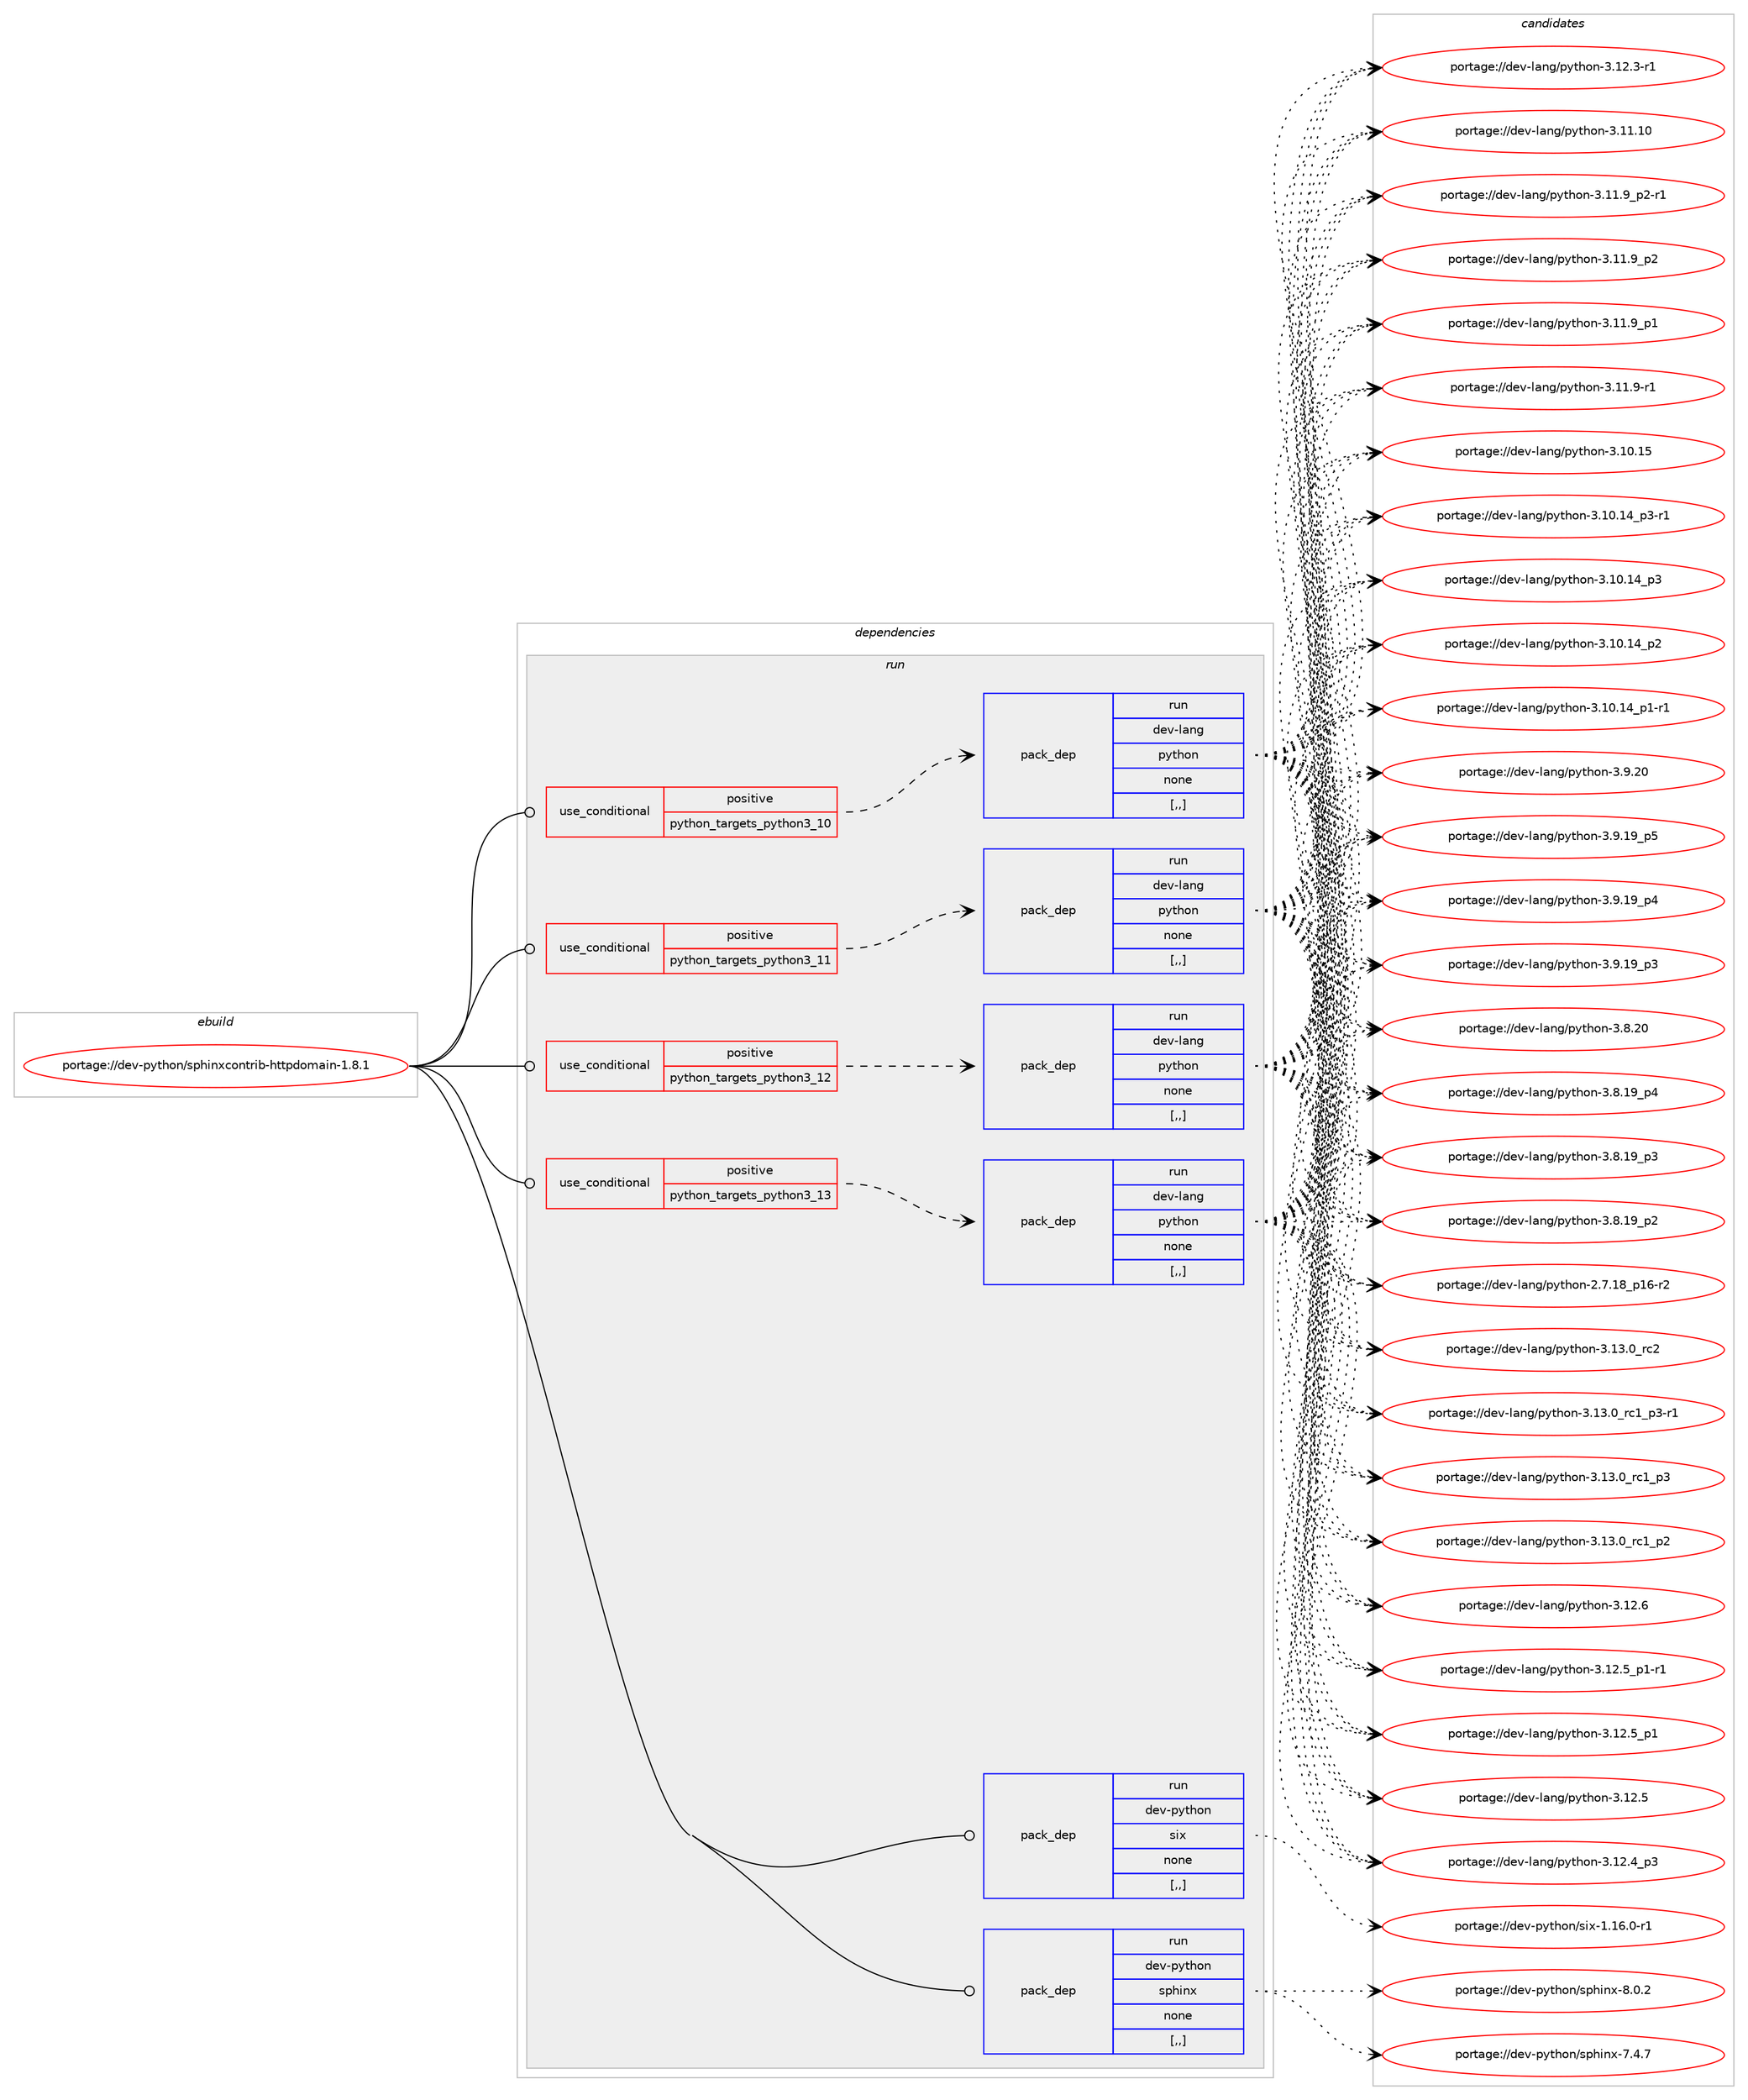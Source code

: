 digraph prolog {

# *************
# Graph options
# *************

newrank=true;
concentrate=true;
compound=true;
graph [rankdir=LR,fontname=Helvetica,fontsize=10,ranksep=1.5];#, ranksep=2.5, nodesep=0.2];
edge  [arrowhead=vee];
node  [fontname=Helvetica,fontsize=10];

# **********
# The ebuild
# **********

subgraph cluster_leftcol {
color=gray;
label=<<i>ebuild</i>>;
id [label="portage://dev-python/sphinxcontrib-httpdomain-1.8.1", color=red, width=4, href="../dev-python/sphinxcontrib-httpdomain-1.8.1.svg"];
}

# ****************
# The dependencies
# ****************

subgraph cluster_midcol {
color=gray;
label=<<i>dependencies</i>>;
subgraph cluster_compile {
fillcolor="#eeeeee";
style=filled;
label=<<i>compile</i>>;
}
subgraph cluster_compileandrun {
fillcolor="#eeeeee";
style=filled;
label=<<i>compile and run</i>>;
}
subgraph cluster_run {
fillcolor="#eeeeee";
style=filled;
label=<<i>run</i>>;
subgraph cond170561 {
dependency659469 [label=<<TABLE BORDER="0" CELLBORDER="1" CELLSPACING="0" CELLPADDING="4"><TR><TD ROWSPAN="3" CELLPADDING="10">use_conditional</TD></TR><TR><TD>positive</TD></TR><TR><TD>python_targets_python3_10</TD></TR></TABLE>>, shape=none, color=red];
subgraph pack484046 {
dependency659470 [label=<<TABLE BORDER="0" CELLBORDER="1" CELLSPACING="0" CELLPADDING="4" WIDTH="220"><TR><TD ROWSPAN="6" CELLPADDING="30">pack_dep</TD></TR><TR><TD WIDTH="110">run</TD></TR><TR><TD>dev-lang</TD></TR><TR><TD>python</TD></TR><TR><TD>none</TD></TR><TR><TD>[,,]</TD></TR></TABLE>>, shape=none, color=blue];
}
dependency659469:e -> dependency659470:w [weight=20,style="dashed",arrowhead="vee"];
}
id:e -> dependency659469:w [weight=20,style="solid",arrowhead="odot"];
subgraph cond170562 {
dependency659471 [label=<<TABLE BORDER="0" CELLBORDER="1" CELLSPACING="0" CELLPADDING="4"><TR><TD ROWSPAN="3" CELLPADDING="10">use_conditional</TD></TR><TR><TD>positive</TD></TR><TR><TD>python_targets_python3_11</TD></TR></TABLE>>, shape=none, color=red];
subgraph pack484047 {
dependency659472 [label=<<TABLE BORDER="0" CELLBORDER="1" CELLSPACING="0" CELLPADDING="4" WIDTH="220"><TR><TD ROWSPAN="6" CELLPADDING="30">pack_dep</TD></TR><TR><TD WIDTH="110">run</TD></TR><TR><TD>dev-lang</TD></TR><TR><TD>python</TD></TR><TR><TD>none</TD></TR><TR><TD>[,,]</TD></TR></TABLE>>, shape=none, color=blue];
}
dependency659471:e -> dependency659472:w [weight=20,style="dashed",arrowhead="vee"];
}
id:e -> dependency659471:w [weight=20,style="solid",arrowhead="odot"];
subgraph cond170563 {
dependency659473 [label=<<TABLE BORDER="0" CELLBORDER="1" CELLSPACING="0" CELLPADDING="4"><TR><TD ROWSPAN="3" CELLPADDING="10">use_conditional</TD></TR><TR><TD>positive</TD></TR><TR><TD>python_targets_python3_12</TD></TR></TABLE>>, shape=none, color=red];
subgraph pack484048 {
dependency659474 [label=<<TABLE BORDER="0" CELLBORDER="1" CELLSPACING="0" CELLPADDING="4" WIDTH="220"><TR><TD ROWSPAN="6" CELLPADDING="30">pack_dep</TD></TR><TR><TD WIDTH="110">run</TD></TR><TR><TD>dev-lang</TD></TR><TR><TD>python</TD></TR><TR><TD>none</TD></TR><TR><TD>[,,]</TD></TR></TABLE>>, shape=none, color=blue];
}
dependency659473:e -> dependency659474:w [weight=20,style="dashed",arrowhead="vee"];
}
id:e -> dependency659473:w [weight=20,style="solid",arrowhead="odot"];
subgraph cond170564 {
dependency659475 [label=<<TABLE BORDER="0" CELLBORDER="1" CELLSPACING="0" CELLPADDING="4"><TR><TD ROWSPAN="3" CELLPADDING="10">use_conditional</TD></TR><TR><TD>positive</TD></TR><TR><TD>python_targets_python3_13</TD></TR></TABLE>>, shape=none, color=red];
subgraph pack484049 {
dependency659476 [label=<<TABLE BORDER="0" CELLBORDER="1" CELLSPACING="0" CELLPADDING="4" WIDTH="220"><TR><TD ROWSPAN="6" CELLPADDING="30">pack_dep</TD></TR><TR><TD WIDTH="110">run</TD></TR><TR><TD>dev-lang</TD></TR><TR><TD>python</TD></TR><TR><TD>none</TD></TR><TR><TD>[,,]</TD></TR></TABLE>>, shape=none, color=blue];
}
dependency659475:e -> dependency659476:w [weight=20,style="dashed",arrowhead="vee"];
}
id:e -> dependency659475:w [weight=20,style="solid",arrowhead="odot"];
subgraph pack484050 {
dependency659477 [label=<<TABLE BORDER="0" CELLBORDER="1" CELLSPACING="0" CELLPADDING="4" WIDTH="220"><TR><TD ROWSPAN="6" CELLPADDING="30">pack_dep</TD></TR><TR><TD WIDTH="110">run</TD></TR><TR><TD>dev-python</TD></TR><TR><TD>six</TD></TR><TR><TD>none</TD></TR><TR><TD>[,,]</TD></TR></TABLE>>, shape=none, color=blue];
}
id:e -> dependency659477:w [weight=20,style="solid",arrowhead="odot"];
subgraph pack484051 {
dependency659478 [label=<<TABLE BORDER="0" CELLBORDER="1" CELLSPACING="0" CELLPADDING="4" WIDTH="220"><TR><TD ROWSPAN="6" CELLPADDING="30">pack_dep</TD></TR><TR><TD WIDTH="110">run</TD></TR><TR><TD>dev-python</TD></TR><TR><TD>sphinx</TD></TR><TR><TD>none</TD></TR><TR><TD>[,,]</TD></TR></TABLE>>, shape=none, color=blue];
}
id:e -> dependency659478:w [weight=20,style="solid",arrowhead="odot"];
}
}

# **************
# The candidates
# **************

subgraph cluster_choices {
rank=same;
color=gray;
label=<<i>candidates</i>>;

subgraph choice484046 {
color=black;
nodesep=1;
choice10010111845108971101034711212111610411111045514649514648951149950 [label="portage://dev-lang/python-3.13.0_rc2", color=red, width=4,href="../dev-lang/python-3.13.0_rc2.svg"];
choice1001011184510897110103471121211161041111104551464951464895114994995112514511449 [label="portage://dev-lang/python-3.13.0_rc1_p3-r1", color=red, width=4,href="../dev-lang/python-3.13.0_rc1_p3-r1.svg"];
choice100101118451089711010347112121116104111110455146495146489511499499511251 [label="portage://dev-lang/python-3.13.0_rc1_p3", color=red, width=4,href="../dev-lang/python-3.13.0_rc1_p3.svg"];
choice100101118451089711010347112121116104111110455146495146489511499499511250 [label="portage://dev-lang/python-3.13.0_rc1_p2", color=red, width=4,href="../dev-lang/python-3.13.0_rc1_p2.svg"];
choice10010111845108971101034711212111610411111045514649504654 [label="portage://dev-lang/python-3.12.6", color=red, width=4,href="../dev-lang/python-3.12.6.svg"];
choice1001011184510897110103471121211161041111104551464950465395112494511449 [label="portage://dev-lang/python-3.12.5_p1-r1", color=red, width=4,href="../dev-lang/python-3.12.5_p1-r1.svg"];
choice100101118451089711010347112121116104111110455146495046539511249 [label="portage://dev-lang/python-3.12.5_p1", color=red, width=4,href="../dev-lang/python-3.12.5_p1.svg"];
choice10010111845108971101034711212111610411111045514649504653 [label="portage://dev-lang/python-3.12.5", color=red, width=4,href="../dev-lang/python-3.12.5.svg"];
choice100101118451089711010347112121116104111110455146495046529511251 [label="portage://dev-lang/python-3.12.4_p3", color=red, width=4,href="../dev-lang/python-3.12.4_p3.svg"];
choice100101118451089711010347112121116104111110455146495046514511449 [label="portage://dev-lang/python-3.12.3-r1", color=red, width=4,href="../dev-lang/python-3.12.3-r1.svg"];
choice1001011184510897110103471121211161041111104551464949464948 [label="portage://dev-lang/python-3.11.10", color=red, width=4,href="../dev-lang/python-3.11.10.svg"];
choice1001011184510897110103471121211161041111104551464949465795112504511449 [label="portage://dev-lang/python-3.11.9_p2-r1", color=red, width=4,href="../dev-lang/python-3.11.9_p2-r1.svg"];
choice100101118451089711010347112121116104111110455146494946579511250 [label="portage://dev-lang/python-3.11.9_p2", color=red, width=4,href="../dev-lang/python-3.11.9_p2.svg"];
choice100101118451089711010347112121116104111110455146494946579511249 [label="portage://dev-lang/python-3.11.9_p1", color=red, width=4,href="../dev-lang/python-3.11.9_p1.svg"];
choice100101118451089711010347112121116104111110455146494946574511449 [label="portage://dev-lang/python-3.11.9-r1", color=red, width=4,href="../dev-lang/python-3.11.9-r1.svg"];
choice1001011184510897110103471121211161041111104551464948464953 [label="portage://dev-lang/python-3.10.15", color=red, width=4,href="../dev-lang/python-3.10.15.svg"];
choice100101118451089711010347112121116104111110455146494846495295112514511449 [label="portage://dev-lang/python-3.10.14_p3-r1", color=red, width=4,href="../dev-lang/python-3.10.14_p3-r1.svg"];
choice10010111845108971101034711212111610411111045514649484649529511251 [label="portage://dev-lang/python-3.10.14_p3", color=red, width=4,href="../dev-lang/python-3.10.14_p3.svg"];
choice10010111845108971101034711212111610411111045514649484649529511250 [label="portage://dev-lang/python-3.10.14_p2", color=red, width=4,href="../dev-lang/python-3.10.14_p2.svg"];
choice100101118451089711010347112121116104111110455146494846495295112494511449 [label="portage://dev-lang/python-3.10.14_p1-r1", color=red, width=4,href="../dev-lang/python-3.10.14_p1-r1.svg"];
choice10010111845108971101034711212111610411111045514657465048 [label="portage://dev-lang/python-3.9.20", color=red, width=4,href="../dev-lang/python-3.9.20.svg"];
choice100101118451089711010347112121116104111110455146574649579511253 [label="portage://dev-lang/python-3.9.19_p5", color=red, width=4,href="../dev-lang/python-3.9.19_p5.svg"];
choice100101118451089711010347112121116104111110455146574649579511252 [label="portage://dev-lang/python-3.9.19_p4", color=red, width=4,href="../dev-lang/python-3.9.19_p4.svg"];
choice100101118451089711010347112121116104111110455146574649579511251 [label="portage://dev-lang/python-3.9.19_p3", color=red, width=4,href="../dev-lang/python-3.9.19_p3.svg"];
choice10010111845108971101034711212111610411111045514656465048 [label="portage://dev-lang/python-3.8.20", color=red, width=4,href="../dev-lang/python-3.8.20.svg"];
choice100101118451089711010347112121116104111110455146564649579511252 [label="portage://dev-lang/python-3.8.19_p4", color=red, width=4,href="../dev-lang/python-3.8.19_p4.svg"];
choice100101118451089711010347112121116104111110455146564649579511251 [label="portage://dev-lang/python-3.8.19_p3", color=red, width=4,href="../dev-lang/python-3.8.19_p3.svg"];
choice100101118451089711010347112121116104111110455146564649579511250 [label="portage://dev-lang/python-3.8.19_p2", color=red, width=4,href="../dev-lang/python-3.8.19_p2.svg"];
choice100101118451089711010347112121116104111110455046554649569511249544511450 [label="portage://dev-lang/python-2.7.18_p16-r2", color=red, width=4,href="../dev-lang/python-2.7.18_p16-r2.svg"];
dependency659470:e -> choice10010111845108971101034711212111610411111045514649514648951149950:w [style=dotted,weight="100"];
dependency659470:e -> choice1001011184510897110103471121211161041111104551464951464895114994995112514511449:w [style=dotted,weight="100"];
dependency659470:e -> choice100101118451089711010347112121116104111110455146495146489511499499511251:w [style=dotted,weight="100"];
dependency659470:e -> choice100101118451089711010347112121116104111110455146495146489511499499511250:w [style=dotted,weight="100"];
dependency659470:e -> choice10010111845108971101034711212111610411111045514649504654:w [style=dotted,weight="100"];
dependency659470:e -> choice1001011184510897110103471121211161041111104551464950465395112494511449:w [style=dotted,weight="100"];
dependency659470:e -> choice100101118451089711010347112121116104111110455146495046539511249:w [style=dotted,weight="100"];
dependency659470:e -> choice10010111845108971101034711212111610411111045514649504653:w [style=dotted,weight="100"];
dependency659470:e -> choice100101118451089711010347112121116104111110455146495046529511251:w [style=dotted,weight="100"];
dependency659470:e -> choice100101118451089711010347112121116104111110455146495046514511449:w [style=dotted,weight="100"];
dependency659470:e -> choice1001011184510897110103471121211161041111104551464949464948:w [style=dotted,weight="100"];
dependency659470:e -> choice1001011184510897110103471121211161041111104551464949465795112504511449:w [style=dotted,weight="100"];
dependency659470:e -> choice100101118451089711010347112121116104111110455146494946579511250:w [style=dotted,weight="100"];
dependency659470:e -> choice100101118451089711010347112121116104111110455146494946579511249:w [style=dotted,weight="100"];
dependency659470:e -> choice100101118451089711010347112121116104111110455146494946574511449:w [style=dotted,weight="100"];
dependency659470:e -> choice1001011184510897110103471121211161041111104551464948464953:w [style=dotted,weight="100"];
dependency659470:e -> choice100101118451089711010347112121116104111110455146494846495295112514511449:w [style=dotted,weight="100"];
dependency659470:e -> choice10010111845108971101034711212111610411111045514649484649529511251:w [style=dotted,weight="100"];
dependency659470:e -> choice10010111845108971101034711212111610411111045514649484649529511250:w [style=dotted,weight="100"];
dependency659470:e -> choice100101118451089711010347112121116104111110455146494846495295112494511449:w [style=dotted,weight="100"];
dependency659470:e -> choice10010111845108971101034711212111610411111045514657465048:w [style=dotted,weight="100"];
dependency659470:e -> choice100101118451089711010347112121116104111110455146574649579511253:w [style=dotted,weight="100"];
dependency659470:e -> choice100101118451089711010347112121116104111110455146574649579511252:w [style=dotted,weight="100"];
dependency659470:e -> choice100101118451089711010347112121116104111110455146574649579511251:w [style=dotted,weight="100"];
dependency659470:e -> choice10010111845108971101034711212111610411111045514656465048:w [style=dotted,weight="100"];
dependency659470:e -> choice100101118451089711010347112121116104111110455146564649579511252:w [style=dotted,weight="100"];
dependency659470:e -> choice100101118451089711010347112121116104111110455146564649579511251:w [style=dotted,weight="100"];
dependency659470:e -> choice100101118451089711010347112121116104111110455146564649579511250:w [style=dotted,weight="100"];
dependency659470:e -> choice100101118451089711010347112121116104111110455046554649569511249544511450:w [style=dotted,weight="100"];
}
subgraph choice484047 {
color=black;
nodesep=1;
choice10010111845108971101034711212111610411111045514649514648951149950 [label="portage://dev-lang/python-3.13.0_rc2", color=red, width=4,href="../dev-lang/python-3.13.0_rc2.svg"];
choice1001011184510897110103471121211161041111104551464951464895114994995112514511449 [label="portage://dev-lang/python-3.13.0_rc1_p3-r1", color=red, width=4,href="../dev-lang/python-3.13.0_rc1_p3-r1.svg"];
choice100101118451089711010347112121116104111110455146495146489511499499511251 [label="portage://dev-lang/python-3.13.0_rc1_p3", color=red, width=4,href="../dev-lang/python-3.13.0_rc1_p3.svg"];
choice100101118451089711010347112121116104111110455146495146489511499499511250 [label="portage://dev-lang/python-3.13.0_rc1_p2", color=red, width=4,href="../dev-lang/python-3.13.0_rc1_p2.svg"];
choice10010111845108971101034711212111610411111045514649504654 [label="portage://dev-lang/python-3.12.6", color=red, width=4,href="../dev-lang/python-3.12.6.svg"];
choice1001011184510897110103471121211161041111104551464950465395112494511449 [label="portage://dev-lang/python-3.12.5_p1-r1", color=red, width=4,href="../dev-lang/python-3.12.5_p1-r1.svg"];
choice100101118451089711010347112121116104111110455146495046539511249 [label="portage://dev-lang/python-3.12.5_p1", color=red, width=4,href="../dev-lang/python-3.12.5_p1.svg"];
choice10010111845108971101034711212111610411111045514649504653 [label="portage://dev-lang/python-3.12.5", color=red, width=4,href="../dev-lang/python-3.12.5.svg"];
choice100101118451089711010347112121116104111110455146495046529511251 [label="portage://dev-lang/python-3.12.4_p3", color=red, width=4,href="../dev-lang/python-3.12.4_p3.svg"];
choice100101118451089711010347112121116104111110455146495046514511449 [label="portage://dev-lang/python-3.12.3-r1", color=red, width=4,href="../dev-lang/python-3.12.3-r1.svg"];
choice1001011184510897110103471121211161041111104551464949464948 [label="portage://dev-lang/python-3.11.10", color=red, width=4,href="../dev-lang/python-3.11.10.svg"];
choice1001011184510897110103471121211161041111104551464949465795112504511449 [label="portage://dev-lang/python-3.11.9_p2-r1", color=red, width=4,href="../dev-lang/python-3.11.9_p2-r1.svg"];
choice100101118451089711010347112121116104111110455146494946579511250 [label="portage://dev-lang/python-3.11.9_p2", color=red, width=4,href="../dev-lang/python-3.11.9_p2.svg"];
choice100101118451089711010347112121116104111110455146494946579511249 [label="portage://dev-lang/python-3.11.9_p1", color=red, width=4,href="../dev-lang/python-3.11.9_p1.svg"];
choice100101118451089711010347112121116104111110455146494946574511449 [label="portage://dev-lang/python-3.11.9-r1", color=red, width=4,href="../dev-lang/python-3.11.9-r1.svg"];
choice1001011184510897110103471121211161041111104551464948464953 [label="portage://dev-lang/python-3.10.15", color=red, width=4,href="../dev-lang/python-3.10.15.svg"];
choice100101118451089711010347112121116104111110455146494846495295112514511449 [label="portage://dev-lang/python-3.10.14_p3-r1", color=red, width=4,href="../dev-lang/python-3.10.14_p3-r1.svg"];
choice10010111845108971101034711212111610411111045514649484649529511251 [label="portage://dev-lang/python-3.10.14_p3", color=red, width=4,href="../dev-lang/python-3.10.14_p3.svg"];
choice10010111845108971101034711212111610411111045514649484649529511250 [label="portage://dev-lang/python-3.10.14_p2", color=red, width=4,href="../dev-lang/python-3.10.14_p2.svg"];
choice100101118451089711010347112121116104111110455146494846495295112494511449 [label="portage://dev-lang/python-3.10.14_p1-r1", color=red, width=4,href="../dev-lang/python-3.10.14_p1-r1.svg"];
choice10010111845108971101034711212111610411111045514657465048 [label="portage://dev-lang/python-3.9.20", color=red, width=4,href="../dev-lang/python-3.9.20.svg"];
choice100101118451089711010347112121116104111110455146574649579511253 [label="portage://dev-lang/python-3.9.19_p5", color=red, width=4,href="../dev-lang/python-3.9.19_p5.svg"];
choice100101118451089711010347112121116104111110455146574649579511252 [label="portage://dev-lang/python-3.9.19_p4", color=red, width=4,href="../dev-lang/python-3.9.19_p4.svg"];
choice100101118451089711010347112121116104111110455146574649579511251 [label="portage://dev-lang/python-3.9.19_p3", color=red, width=4,href="../dev-lang/python-3.9.19_p3.svg"];
choice10010111845108971101034711212111610411111045514656465048 [label="portage://dev-lang/python-3.8.20", color=red, width=4,href="../dev-lang/python-3.8.20.svg"];
choice100101118451089711010347112121116104111110455146564649579511252 [label="portage://dev-lang/python-3.8.19_p4", color=red, width=4,href="../dev-lang/python-3.8.19_p4.svg"];
choice100101118451089711010347112121116104111110455146564649579511251 [label="portage://dev-lang/python-3.8.19_p3", color=red, width=4,href="../dev-lang/python-3.8.19_p3.svg"];
choice100101118451089711010347112121116104111110455146564649579511250 [label="portage://dev-lang/python-3.8.19_p2", color=red, width=4,href="../dev-lang/python-3.8.19_p2.svg"];
choice100101118451089711010347112121116104111110455046554649569511249544511450 [label="portage://dev-lang/python-2.7.18_p16-r2", color=red, width=4,href="../dev-lang/python-2.7.18_p16-r2.svg"];
dependency659472:e -> choice10010111845108971101034711212111610411111045514649514648951149950:w [style=dotted,weight="100"];
dependency659472:e -> choice1001011184510897110103471121211161041111104551464951464895114994995112514511449:w [style=dotted,weight="100"];
dependency659472:e -> choice100101118451089711010347112121116104111110455146495146489511499499511251:w [style=dotted,weight="100"];
dependency659472:e -> choice100101118451089711010347112121116104111110455146495146489511499499511250:w [style=dotted,weight="100"];
dependency659472:e -> choice10010111845108971101034711212111610411111045514649504654:w [style=dotted,weight="100"];
dependency659472:e -> choice1001011184510897110103471121211161041111104551464950465395112494511449:w [style=dotted,weight="100"];
dependency659472:e -> choice100101118451089711010347112121116104111110455146495046539511249:w [style=dotted,weight="100"];
dependency659472:e -> choice10010111845108971101034711212111610411111045514649504653:w [style=dotted,weight="100"];
dependency659472:e -> choice100101118451089711010347112121116104111110455146495046529511251:w [style=dotted,weight="100"];
dependency659472:e -> choice100101118451089711010347112121116104111110455146495046514511449:w [style=dotted,weight="100"];
dependency659472:e -> choice1001011184510897110103471121211161041111104551464949464948:w [style=dotted,weight="100"];
dependency659472:e -> choice1001011184510897110103471121211161041111104551464949465795112504511449:w [style=dotted,weight="100"];
dependency659472:e -> choice100101118451089711010347112121116104111110455146494946579511250:w [style=dotted,weight="100"];
dependency659472:e -> choice100101118451089711010347112121116104111110455146494946579511249:w [style=dotted,weight="100"];
dependency659472:e -> choice100101118451089711010347112121116104111110455146494946574511449:w [style=dotted,weight="100"];
dependency659472:e -> choice1001011184510897110103471121211161041111104551464948464953:w [style=dotted,weight="100"];
dependency659472:e -> choice100101118451089711010347112121116104111110455146494846495295112514511449:w [style=dotted,weight="100"];
dependency659472:e -> choice10010111845108971101034711212111610411111045514649484649529511251:w [style=dotted,weight="100"];
dependency659472:e -> choice10010111845108971101034711212111610411111045514649484649529511250:w [style=dotted,weight="100"];
dependency659472:e -> choice100101118451089711010347112121116104111110455146494846495295112494511449:w [style=dotted,weight="100"];
dependency659472:e -> choice10010111845108971101034711212111610411111045514657465048:w [style=dotted,weight="100"];
dependency659472:e -> choice100101118451089711010347112121116104111110455146574649579511253:w [style=dotted,weight="100"];
dependency659472:e -> choice100101118451089711010347112121116104111110455146574649579511252:w [style=dotted,weight="100"];
dependency659472:e -> choice100101118451089711010347112121116104111110455146574649579511251:w [style=dotted,weight="100"];
dependency659472:e -> choice10010111845108971101034711212111610411111045514656465048:w [style=dotted,weight="100"];
dependency659472:e -> choice100101118451089711010347112121116104111110455146564649579511252:w [style=dotted,weight="100"];
dependency659472:e -> choice100101118451089711010347112121116104111110455146564649579511251:w [style=dotted,weight="100"];
dependency659472:e -> choice100101118451089711010347112121116104111110455146564649579511250:w [style=dotted,weight="100"];
dependency659472:e -> choice100101118451089711010347112121116104111110455046554649569511249544511450:w [style=dotted,weight="100"];
}
subgraph choice484048 {
color=black;
nodesep=1;
choice10010111845108971101034711212111610411111045514649514648951149950 [label="portage://dev-lang/python-3.13.0_rc2", color=red, width=4,href="../dev-lang/python-3.13.0_rc2.svg"];
choice1001011184510897110103471121211161041111104551464951464895114994995112514511449 [label="portage://dev-lang/python-3.13.0_rc1_p3-r1", color=red, width=4,href="../dev-lang/python-3.13.0_rc1_p3-r1.svg"];
choice100101118451089711010347112121116104111110455146495146489511499499511251 [label="portage://dev-lang/python-3.13.0_rc1_p3", color=red, width=4,href="../dev-lang/python-3.13.0_rc1_p3.svg"];
choice100101118451089711010347112121116104111110455146495146489511499499511250 [label="portage://dev-lang/python-3.13.0_rc1_p2", color=red, width=4,href="../dev-lang/python-3.13.0_rc1_p2.svg"];
choice10010111845108971101034711212111610411111045514649504654 [label="portage://dev-lang/python-3.12.6", color=red, width=4,href="../dev-lang/python-3.12.6.svg"];
choice1001011184510897110103471121211161041111104551464950465395112494511449 [label="portage://dev-lang/python-3.12.5_p1-r1", color=red, width=4,href="../dev-lang/python-3.12.5_p1-r1.svg"];
choice100101118451089711010347112121116104111110455146495046539511249 [label="portage://dev-lang/python-3.12.5_p1", color=red, width=4,href="../dev-lang/python-3.12.5_p1.svg"];
choice10010111845108971101034711212111610411111045514649504653 [label="portage://dev-lang/python-3.12.5", color=red, width=4,href="../dev-lang/python-3.12.5.svg"];
choice100101118451089711010347112121116104111110455146495046529511251 [label="portage://dev-lang/python-3.12.4_p3", color=red, width=4,href="../dev-lang/python-3.12.4_p3.svg"];
choice100101118451089711010347112121116104111110455146495046514511449 [label="portage://dev-lang/python-3.12.3-r1", color=red, width=4,href="../dev-lang/python-3.12.3-r1.svg"];
choice1001011184510897110103471121211161041111104551464949464948 [label="portage://dev-lang/python-3.11.10", color=red, width=4,href="../dev-lang/python-3.11.10.svg"];
choice1001011184510897110103471121211161041111104551464949465795112504511449 [label="portage://dev-lang/python-3.11.9_p2-r1", color=red, width=4,href="../dev-lang/python-3.11.9_p2-r1.svg"];
choice100101118451089711010347112121116104111110455146494946579511250 [label="portage://dev-lang/python-3.11.9_p2", color=red, width=4,href="../dev-lang/python-3.11.9_p2.svg"];
choice100101118451089711010347112121116104111110455146494946579511249 [label="portage://dev-lang/python-3.11.9_p1", color=red, width=4,href="../dev-lang/python-3.11.9_p1.svg"];
choice100101118451089711010347112121116104111110455146494946574511449 [label="portage://dev-lang/python-3.11.9-r1", color=red, width=4,href="../dev-lang/python-3.11.9-r1.svg"];
choice1001011184510897110103471121211161041111104551464948464953 [label="portage://dev-lang/python-3.10.15", color=red, width=4,href="../dev-lang/python-3.10.15.svg"];
choice100101118451089711010347112121116104111110455146494846495295112514511449 [label="portage://dev-lang/python-3.10.14_p3-r1", color=red, width=4,href="../dev-lang/python-3.10.14_p3-r1.svg"];
choice10010111845108971101034711212111610411111045514649484649529511251 [label="portage://dev-lang/python-3.10.14_p3", color=red, width=4,href="../dev-lang/python-3.10.14_p3.svg"];
choice10010111845108971101034711212111610411111045514649484649529511250 [label="portage://dev-lang/python-3.10.14_p2", color=red, width=4,href="../dev-lang/python-3.10.14_p2.svg"];
choice100101118451089711010347112121116104111110455146494846495295112494511449 [label="portage://dev-lang/python-3.10.14_p1-r1", color=red, width=4,href="../dev-lang/python-3.10.14_p1-r1.svg"];
choice10010111845108971101034711212111610411111045514657465048 [label="portage://dev-lang/python-3.9.20", color=red, width=4,href="../dev-lang/python-3.9.20.svg"];
choice100101118451089711010347112121116104111110455146574649579511253 [label="portage://dev-lang/python-3.9.19_p5", color=red, width=4,href="../dev-lang/python-3.9.19_p5.svg"];
choice100101118451089711010347112121116104111110455146574649579511252 [label="portage://dev-lang/python-3.9.19_p4", color=red, width=4,href="../dev-lang/python-3.9.19_p4.svg"];
choice100101118451089711010347112121116104111110455146574649579511251 [label="portage://dev-lang/python-3.9.19_p3", color=red, width=4,href="../dev-lang/python-3.9.19_p3.svg"];
choice10010111845108971101034711212111610411111045514656465048 [label="portage://dev-lang/python-3.8.20", color=red, width=4,href="../dev-lang/python-3.8.20.svg"];
choice100101118451089711010347112121116104111110455146564649579511252 [label="portage://dev-lang/python-3.8.19_p4", color=red, width=4,href="../dev-lang/python-3.8.19_p4.svg"];
choice100101118451089711010347112121116104111110455146564649579511251 [label="portage://dev-lang/python-3.8.19_p3", color=red, width=4,href="../dev-lang/python-3.8.19_p3.svg"];
choice100101118451089711010347112121116104111110455146564649579511250 [label="portage://dev-lang/python-3.8.19_p2", color=red, width=4,href="../dev-lang/python-3.8.19_p2.svg"];
choice100101118451089711010347112121116104111110455046554649569511249544511450 [label="portage://dev-lang/python-2.7.18_p16-r2", color=red, width=4,href="../dev-lang/python-2.7.18_p16-r2.svg"];
dependency659474:e -> choice10010111845108971101034711212111610411111045514649514648951149950:w [style=dotted,weight="100"];
dependency659474:e -> choice1001011184510897110103471121211161041111104551464951464895114994995112514511449:w [style=dotted,weight="100"];
dependency659474:e -> choice100101118451089711010347112121116104111110455146495146489511499499511251:w [style=dotted,weight="100"];
dependency659474:e -> choice100101118451089711010347112121116104111110455146495146489511499499511250:w [style=dotted,weight="100"];
dependency659474:e -> choice10010111845108971101034711212111610411111045514649504654:w [style=dotted,weight="100"];
dependency659474:e -> choice1001011184510897110103471121211161041111104551464950465395112494511449:w [style=dotted,weight="100"];
dependency659474:e -> choice100101118451089711010347112121116104111110455146495046539511249:w [style=dotted,weight="100"];
dependency659474:e -> choice10010111845108971101034711212111610411111045514649504653:w [style=dotted,weight="100"];
dependency659474:e -> choice100101118451089711010347112121116104111110455146495046529511251:w [style=dotted,weight="100"];
dependency659474:e -> choice100101118451089711010347112121116104111110455146495046514511449:w [style=dotted,weight="100"];
dependency659474:e -> choice1001011184510897110103471121211161041111104551464949464948:w [style=dotted,weight="100"];
dependency659474:e -> choice1001011184510897110103471121211161041111104551464949465795112504511449:w [style=dotted,weight="100"];
dependency659474:e -> choice100101118451089711010347112121116104111110455146494946579511250:w [style=dotted,weight="100"];
dependency659474:e -> choice100101118451089711010347112121116104111110455146494946579511249:w [style=dotted,weight="100"];
dependency659474:e -> choice100101118451089711010347112121116104111110455146494946574511449:w [style=dotted,weight="100"];
dependency659474:e -> choice1001011184510897110103471121211161041111104551464948464953:w [style=dotted,weight="100"];
dependency659474:e -> choice100101118451089711010347112121116104111110455146494846495295112514511449:w [style=dotted,weight="100"];
dependency659474:e -> choice10010111845108971101034711212111610411111045514649484649529511251:w [style=dotted,weight="100"];
dependency659474:e -> choice10010111845108971101034711212111610411111045514649484649529511250:w [style=dotted,weight="100"];
dependency659474:e -> choice100101118451089711010347112121116104111110455146494846495295112494511449:w [style=dotted,weight="100"];
dependency659474:e -> choice10010111845108971101034711212111610411111045514657465048:w [style=dotted,weight="100"];
dependency659474:e -> choice100101118451089711010347112121116104111110455146574649579511253:w [style=dotted,weight="100"];
dependency659474:e -> choice100101118451089711010347112121116104111110455146574649579511252:w [style=dotted,weight="100"];
dependency659474:e -> choice100101118451089711010347112121116104111110455146574649579511251:w [style=dotted,weight="100"];
dependency659474:e -> choice10010111845108971101034711212111610411111045514656465048:w [style=dotted,weight="100"];
dependency659474:e -> choice100101118451089711010347112121116104111110455146564649579511252:w [style=dotted,weight="100"];
dependency659474:e -> choice100101118451089711010347112121116104111110455146564649579511251:w [style=dotted,weight="100"];
dependency659474:e -> choice100101118451089711010347112121116104111110455146564649579511250:w [style=dotted,weight="100"];
dependency659474:e -> choice100101118451089711010347112121116104111110455046554649569511249544511450:w [style=dotted,weight="100"];
}
subgraph choice484049 {
color=black;
nodesep=1;
choice10010111845108971101034711212111610411111045514649514648951149950 [label="portage://dev-lang/python-3.13.0_rc2", color=red, width=4,href="../dev-lang/python-3.13.0_rc2.svg"];
choice1001011184510897110103471121211161041111104551464951464895114994995112514511449 [label="portage://dev-lang/python-3.13.0_rc1_p3-r1", color=red, width=4,href="../dev-lang/python-3.13.0_rc1_p3-r1.svg"];
choice100101118451089711010347112121116104111110455146495146489511499499511251 [label="portage://dev-lang/python-3.13.0_rc1_p3", color=red, width=4,href="../dev-lang/python-3.13.0_rc1_p3.svg"];
choice100101118451089711010347112121116104111110455146495146489511499499511250 [label="portage://dev-lang/python-3.13.0_rc1_p2", color=red, width=4,href="../dev-lang/python-3.13.0_rc1_p2.svg"];
choice10010111845108971101034711212111610411111045514649504654 [label="portage://dev-lang/python-3.12.6", color=red, width=4,href="../dev-lang/python-3.12.6.svg"];
choice1001011184510897110103471121211161041111104551464950465395112494511449 [label="portage://dev-lang/python-3.12.5_p1-r1", color=red, width=4,href="../dev-lang/python-3.12.5_p1-r1.svg"];
choice100101118451089711010347112121116104111110455146495046539511249 [label="portage://dev-lang/python-3.12.5_p1", color=red, width=4,href="../dev-lang/python-3.12.5_p1.svg"];
choice10010111845108971101034711212111610411111045514649504653 [label="portage://dev-lang/python-3.12.5", color=red, width=4,href="../dev-lang/python-3.12.5.svg"];
choice100101118451089711010347112121116104111110455146495046529511251 [label="portage://dev-lang/python-3.12.4_p3", color=red, width=4,href="../dev-lang/python-3.12.4_p3.svg"];
choice100101118451089711010347112121116104111110455146495046514511449 [label="portage://dev-lang/python-3.12.3-r1", color=red, width=4,href="../dev-lang/python-3.12.3-r1.svg"];
choice1001011184510897110103471121211161041111104551464949464948 [label="portage://dev-lang/python-3.11.10", color=red, width=4,href="../dev-lang/python-3.11.10.svg"];
choice1001011184510897110103471121211161041111104551464949465795112504511449 [label="portage://dev-lang/python-3.11.9_p2-r1", color=red, width=4,href="../dev-lang/python-3.11.9_p2-r1.svg"];
choice100101118451089711010347112121116104111110455146494946579511250 [label="portage://dev-lang/python-3.11.9_p2", color=red, width=4,href="../dev-lang/python-3.11.9_p2.svg"];
choice100101118451089711010347112121116104111110455146494946579511249 [label="portage://dev-lang/python-3.11.9_p1", color=red, width=4,href="../dev-lang/python-3.11.9_p1.svg"];
choice100101118451089711010347112121116104111110455146494946574511449 [label="portage://dev-lang/python-3.11.9-r1", color=red, width=4,href="../dev-lang/python-3.11.9-r1.svg"];
choice1001011184510897110103471121211161041111104551464948464953 [label="portage://dev-lang/python-3.10.15", color=red, width=4,href="../dev-lang/python-3.10.15.svg"];
choice100101118451089711010347112121116104111110455146494846495295112514511449 [label="portage://dev-lang/python-3.10.14_p3-r1", color=red, width=4,href="../dev-lang/python-3.10.14_p3-r1.svg"];
choice10010111845108971101034711212111610411111045514649484649529511251 [label="portage://dev-lang/python-3.10.14_p3", color=red, width=4,href="../dev-lang/python-3.10.14_p3.svg"];
choice10010111845108971101034711212111610411111045514649484649529511250 [label="portage://dev-lang/python-3.10.14_p2", color=red, width=4,href="../dev-lang/python-3.10.14_p2.svg"];
choice100101118451089711010347112121116104111110455146494846495295112494511449 [label="portage://dev-lang/python-3.10.14_p1-r1", color=red, width=4,href="../dev-lang/python-3.10.14_p1-r1.svg"];
choice10010111845108971101034711212111610411111045514657465048 [label="portage://dev-lang/python-3.9.20", color=red, width=4,href="../dev-lang/python-3.9.20.svg"];
choice100101118451089711010347112121116104111110455146574649579511253 [label="portage://dev-lang/python-3.9.19_p5", color=red, width=4,href="../dev-lang/python-3.9.19_p5.svg"];
choice100101118451089711010347112121116104111110455146574649579511252 [label="portage://dev-lang/python-3.9.19_p4", color=red, width=4,href="../dev-lang/python-3.9.19_p4.svg"];
choice100101118451089711010347112121116104111110455146574649579511251 [label="portage://dev-lang/python-3.9.19_p3", color=red, width=4,href="../dev-lang/python-3.9.19_p3.svg"];
choice10010111845108971101034711212111610411111045514656465048 [label="portage://dev-lang/python-3.8.20", color=red, width=4,href="../dev-lang/python-3.8.20.svg"];
choice100101118451089711010347112121116104111110455146564649579511252 [label="portage://dev-lang/python-3.8.19_p4", color=red, width=4,href="../dev-lang/python-3.8.19_p4.svg"];
choice100101118451089711010347112121116104111110455146564649579511251 [label="portage://dev-lang/python-3.8.19_p3", color=red, width=4,href="../dev-lang/python-3.8.19_p3.svg"];
choice100101118451089711010347112121116104111110455146564649579511250 [label="portage://dev-lang/python-3.8.19_p2", color=red, width=4,href="../dev-lang/python-3.8.19_p2.svg"];
choice100101118451089711010347112121116104111110455046554649569511249544511450 [label="portage://dev-lang/python-2.7.18_p16-r2", color=red, width=4,href="../dev-lang/python-2.7.18_p16-r2.svg"];
dependency659476:e -> choice10010111845108971101034711212111610411111045514649514648951149950:w [style=dotted,weight="100"];
dependency659476:e -> choice1001011184510897110103471121211161041111104551464951464895114994995112514511449:w [style=dotted,weight="100"];
dependency659476:e -> choice100101118451089711010347112121116104111110455146495146489511499499511251:w [style=dotted,weight="100"];
dependency659476:e -> choice100101118451089711010347112121116104111110455146495146489511499499511250:w [style=dotted,weight="100"];
dependency659476:e -> choice10010111845108971101034711212111610411111045514649504654:w [style=dotted,weight="100"];
dependency659476:e -> choice1001011184510897110103471121211161041111104551464950465395112494511449:w [style=dotted,weight="100"];
dependency659476:e -> choice100101118451089711010347112121116104111110455146495046539511249:w [style=dotted,weight="100"];
dependency659476:e -> choice10010111845108971101034711212111610411111045514649504653:w [style=dotted,weight="100"];
dependency659476:e -> choice100101118451089711010347112121116104111110455146495046529511251:w [style=dotted,weight="100"];
dependency659476:e -> choice100101118451089711010347112121116104111110455146495046514511449:w [style=dotted,weight="100"];
dependency659476:e -> choice1001011184510897110103471121211161041111104551464949464948:w [style=dotted,weight="100"];
dependency659476:e -> choice1001011184510897110103471121211161041111104551464949465795112504511449:w [style=dotted,weight="100"];
dependency659476:e -> choice100101118451089711010347112121116104111110455146494946579511250:w [style=dotted,weight="100"];
dependency659476:e -> choice100101118451089711010347112121116104111110455146494946579511249:w [style=dotted,weight="100"];
dependency659476:e -> choice100101118451089711010347112121116104111110455146494946574511449:w [style=dotted,weight="100"];
dependency659476:e -> choice1001011184510897110103471121211161041111104551464948464953:w [style=dotted,weight="100"];
dependency659476:e -> choice100101118451089711010347112121116104111110455146494846495295112514511449:w [style=dotted,weight="100"];
dependency659476:e -> choice10010111845108971101034711212111610411111045514649484649529511251:w [style=dotted,weight="100"];
dependency659476:e -> choice10010111845108971101034711212111610411111045514649484649529511250:w [style=dotted,weight="100"];
dependency659476:e -> choice100101118451089711010347112121116104111110455146494846495295112494511449:w [style=dotted,weight="100"];
dependency659476:e -> choice10010111845108971101034711212111610411111045514657465048:w [style=dotted,weight="100"];
dependency659476:e -> choice100101118451089711010347112121116104111110455146574649579511253:w [style=dotted,weight="100"];
dependency659476:e -> choice100101118451089711010347112121116104111110455146574649579511252:w [style=dotted,weight="100"];
dependency659476:e -> choice100101118451089711010347112121116104111110455146574649579511251:w [style=dotted,weight="100"];
dependency659476:e -> choice10010111845108971101034711212111610411111045514656465048:w [style=dotted,weight="100"];
dependency659476:e -> choice100101118451089711010347112121116104111110455146564649579511252:w [style=dotted,weight="100"];
dependency659476:e -> choice100101118451089711010347112121116104111110455146564649579511251:w [style=dotted,weight="100"];
dependency659476:e -> choice100101118451089711010347112121116104111110455146564649579511250:w [style=dotted,weight="100"];
dependency659476:e -> choice100101118451089711010347112121116104111110455046554649569511249544511450:w [style=dotted,weight="100"];
}
subgraph choice484050 {
color=black;
nodesep=1;
choice1001011184511212111610411111047115105120454946495446484511449 [label="portage://dev-python/six-1.16.0-r1", color=red, width=4,href="../dev-python/six-1.16.0-r1.svg"];
dependency659477:e -> choice1001011184511212111610411111047115105120454946495446484511449:w [style=dotted,weight="100"];
}
subgraph choice484051 {
color=black;
nodesep=1;
choice1001011184511212111610411111047115112104105110120455646484650 [label="portage://dev-python/sphinx-8.0.2", color=red, width=4,href="../dev-python/sphinx-8.0.2.svg"];
choice1001011184511212111610411111047115112104105110120455546524655 [label="portage://dev-python/sphinx-7.4.7", color=red, width=4,href="../dev-python/sphinx-7.4.7.svg"];
dependency659478:e -> choice1001011184511212111610411111047115112104105110120455646484650:w [style=dotted,weight="100"];
dependency659478:e -> choice1001011184511212111610411111047115112104105110120455546524655:w [style=dotted,weight="100"];
}
}

}
